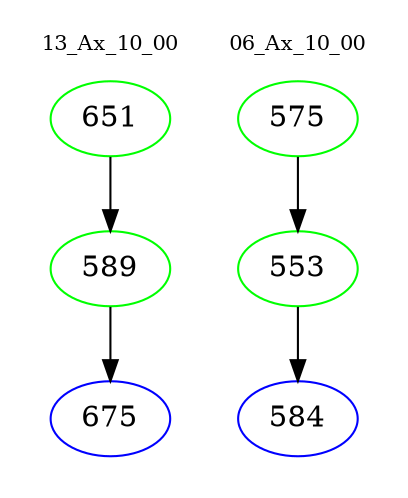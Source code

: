 digraph{
subgraph cluster_0 {
color = white
label = "13_Ax_10_00";
fontsize=10;
T0_651 [label="651", color="green"]
T0_651 -> T0_589 [color="black"]
T0_589 [label="589", color="green"]
T0_589 -> T0_675 [color="black"]
T0_675 [label="675", color="blue"]
}
subgraph cluster_1 {
color = white
label = "06_Ax_10_00";
fontsize=10;
T1_575 [label="575", color="green"]
T1_575 -> T1_553 [color="black"]
T1_553 [label="553", color="green"]
T1_553 -> T1_584 [color="black"]
T1_584 [label="584", color="blue"]
}
}

